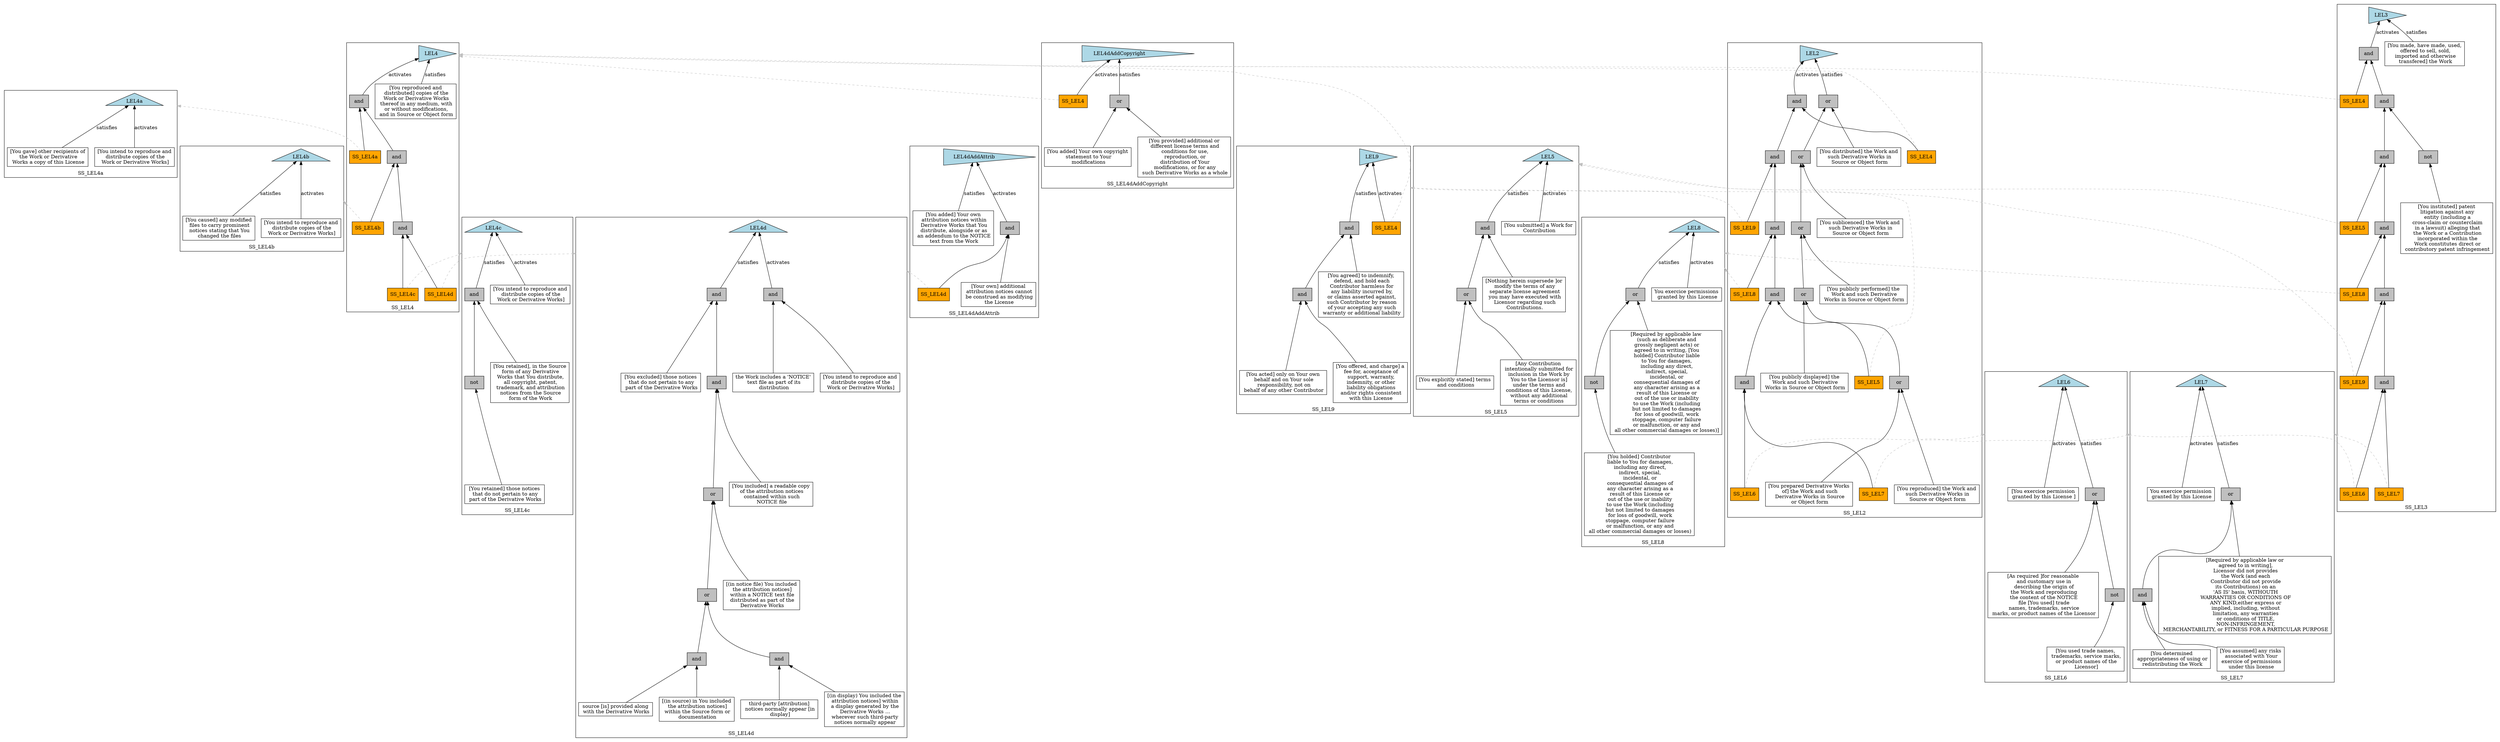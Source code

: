 digraph G {
rankdir=BT
overlap=false
compound=true
ranksep=0.5
subgraph clusterSS_LEL4 {
label = "SS_LEL4"
LEL4 [shape=triangle, orientation=270, style=filled, fillcolor=lightblue, label="LEL4", tooltip="4. Redistribution. You may reproduce and distribute copies of the Work or Derivative Works thereof in any medium, with or without modifications, and in Source or Object form, provided that You meet the following conditions:"];
LEL4_1 [shape=box, label="[You reproduced and\n distributed] copies of the\n Work or Derivative Works\n thereof in any medium, with\n or without modifications,\n and in Source or Object form"];
LEL4_1 -> LEL4[label="satisfies"];
LEL4_2 [shape=box, label="and", style=filled, fillcolor=grey];
LEL4_2 -> LEL4[label="activates"];
LEL4_3 [shape=box, label="SS_LEL4a", style=filled, fillcolor=orange];
LEL4_3 -> LEL4_2;
LEL4_4 [shape=box, label="and", style=filled, fillcolor=grey];
LEL4_4 -> LEL4_2;
LEL4_5 [shape=box, label="SS_LEL4b", style=filled, fillcolor=orange];
LEL4_5 -> LEL4_4;
LEL4_6 [shape=box, label="and", style=filled, fillcolor=grey];
LEL4_6 -> LEL4_4;
LEL4_7 [shape=box, label="SS_LEL4c", style=filled, fillcolor=orange];
LEL4_7 -> LEL4_6;
LEL4_8 [shape=box, label="SS_LEL4d", style=filled, fillcolor=orange];
LEL4_8 -> LEL4_6;
}
subgraph clusterSS_LEL4a {
label = "SS_LEL4a"
LEL4a [shape=triangle, orientation=0, style=filled, fillcolor=lightblue, label="LEL4a", tooltip="4(a) You must give any other recipients of the Work or Derivative Works a copy of this License;"];
LEL4a_9 [shape=box, label="[You gave] other recipients of\n the Work or Derivative\n Works a copy of this License"];
LEL4a_9 -> LEL4a[label="satisfies"];
LEL4a_10 [shape=box, label="[You intend to reproduce and\n distribute copies of the\n Work or Derivative Works]"];
LEL4a_10 -> LEL4a[label="activates"];
}
subgraph clusterSS_LEL4b {
label = "SS_LEL4b"
LEL4b [shape=triangle, orientation=0, style=filled, fillcolor=lightblue, label="LEL4b", tooltip="4(b) You must cause any modified files to carry prominent notices stating that You changed the files;"];
LEL4b_11 [shape=box, label="[You caused] any modified\n files to carry prominent\n notices stating that You\n changed the files"];
LEL4b_11 -> LEL4b[label="satisfies"];
LEL4b_12 [shape=box, label="[You intend to reproduce and\n distribute copies of the\n Work or Derivative Works]"];
LEL4b_12 -> LEL4b[label="activates"];
}
subgraph clusterSS_LEL4c {
label = "SS_LEL4c"
LEL4c [shape=triangle, orientation=0, style=filled, fillcolor=lightblue, label="LEL4c", tooltip="4(c) You must retain, in the Source form of any Derivative Works that You distribute, all copyright, patent, trademark, and attribution notices from the Source form of the Work, excluding those notices that do not pertain to any part of the Derivative Works;"];
LEL4c_13 [shape=box, label="and", style=filled, fillcolor=grey];
LEL4c_13 -> LEL4c[label="satisfies"];
LEL4c_14 [shape=box, label="[You retained], in the Source\n form of any Derivative\n Works that You distribute,\n all copyright, patent,\n trademark, and attribution\n notices from the Source\n form of the Work"];
LEL4c_14 -> LEL4c_13;
LEL4c_15 [shape=box, label="not", style=filled, fillcolor=grey];
LEL4c_15 -> LEL4c_13;
LEL4c_16 [shape=box, label="[You retained] those notices\n that do not pertain to any\n part of the Derivative Works"];
LEL4c_16 -> LEL4c_15;
LEL4c_17 [shape=box, label="[You intend to reproduce and\n distribute copies of the\n Work or Derivative Works]"];
LEL4c_17 -> LEL4c[label="activates"];
}
subgraph clusterSS_LEL4d {
label = "SS_LEL4d"
LEL4d [shape=triangle, orientation=0, style=filled, fillcolor=lightblue, label="LEL4d", tooltip="4(d) If the Work includes a 'NOTICE' text file as part of its distribution, then any Derivative Works that You distribute must include a readable copy of the attribution notices contained within such NOTICE file, excluding those notices that do not pertain to any part of the Derivative Works, in at least one of the following places: within a NOTICE text file distributed as part of the Derivative Works; within the Source form or documentation, if provided along with the Derivative Works; or, within a display generated by the Derivative Works, if and wherever such third-party notices normally appear. The contents of the NOTICE file are for informational purposes only and do not modify the License. You may add Your own attribution notices within Derivative Works that You distribute, alongside or as an addendum to the NOTICE text from the Work, provided that such additional attribution notices cannot be construed as modifying the License."];
LEL4d_18 [shape=box, label="and", style=filled, fillcolor=grey];
LEL4d_18 -> LEL4d[label="satisfies"];
LEL4d_19 [shape=box, label="and", style=filled, fillcolor=grey];
LEL4d_19 -> LEL4d_18;
LEL4d_20 [shape=box, label="[You included] a readable copy\n of the attribution notices\n contained within such\n NOTICE file"];
LEL4d_20 -> LEL4d_19;
LEL4d_21 [shape=box, label="or", style=filled, fillcolor=grey];
LEL4d_21 -> LEL4d_19;
LEL4d_22 [shape=box, label="[(in notice file) You included\n the attribution notices]\n within a NOTICE text file\n distributed as part of the\n Derivative Works"];
LEL4d_22 -> LEL4d_21;
LEL4d_23 [shape=box, label="or", style=filled, fillcolor=grey];
LEL4d_23 -> LEL4d_21;
LEL4d_24 [shape=box, label="and", style=filled, fillcolor=grey];
LEL4d_24 -> LEL4d_23;
LEL4d_25 [shape=box, label="[(in source) in You included\n the attribution notices]\n within the Source form or\n documentation"];
LEL4d_25 -> LEL4d_24;
LEL4d_26 [shape=box, label="source [is] provided along\n with the Derivative Works"];
LEL4d_26 -> LEL4d_24;
LEL4d_27 [shape=box, label="and", style=filled, fillcolor=grey];
LEL4d_27 -> LEL4d_23;
LEL4d_28 [shape=box, label="[(in display) You included the\n attribution notices] within\n a display generated by the\n Derivative Works ...\n wherever such third-party\n notices normally appear"];
LEL4d_28 -> LEL4d_27;
LEL4d_29 [shape=box, label="third-party [attribution]\n notices normally appear [in\n display]"];
LEL4d_29 -> LEL4d_27;
LEL4d_30 [shape=box, label="[You excluded] those notices\n that do not pertain to any\n part of the Derivative Works"];
LEL4d_30 -> LEL4d_18;
LEL4d_31 [shape=box, label="and", style=filled, fillcolor=grey];
LEL4d_31 -> LEL4d[label="activates"];
LEL4d_32 [shape=box, label="[You intend to reproduce and\n distribute copies of the\n Work or Derivative Works]"];
LEL4d_32 -> LEL4d_31;
LEL4d_33 [shape=box, label="the Work includes a 'NOTICE'\n text file as part of its\n distribution"];
LEL4d_33 -> LEL4d_31;
}
subgraph clusterSS_LEL4dAddAttrib {
label = "SS_LEL4dAddAttrib"
LEL4dAddAttrib [shape=triangle, orientation=270, style=filled, fillcolor=lightblue, label="LEL4dAddAttrib", tooltip="You may add Your own attribution notices within Derivative Works that You distribute, alongside or as an addendum to the NOTICE text from the Work, provided that such additional attribution notices cannot be construed as modifying the License."];
LEL4dAddAttrib_34 [shape=box, label="[You added] Your own\n attribution notices within\n Derivative Works that You\n distribute, alongside or as\n an addendum to the NOTICE\n text from the Work"];
LEL4dAddAttrib_34 -> LEL4dAddAttrib[label="satisfies"];
LEL4dAddAttrib_35 [shape=box, label="and", style=filled, fillcolor=grey];
LEL4dAddAttrib_35 -> LEL4dAddAttrib[label="activates"];
LEL4dAddAttrib_36 [shape=box, label="SS_LEL4d", style=filled, fillcolor=orange];
LEL4dAddAttrib_36 -> LEL4dAddAttrib_35;
LEL4dAddAttrib_37 [shape=box, label="[Your own] additional\n attribution notices cannot\n be construed as modifying\n the License"];
LEL4dAddAttrib_37 -> LEL4dAddAttrib_35;
}
subgraph clusterSS_LEL4dAddCopyright {
label = "SS_LEL4dAddCopyright"
LEL4dAddCopyright [shape=triangle, orientation=270, style=filled, fillcolor=lightblue, label="LEL4dAddCopyright", tooltip="You may add Your own copyright statement to Your modifications and may provide additional or different license terms and conditions for use, reproduction, or distribution of Your modifications, or for any such Derivative Works as a whole, provided Your use, reproduction, and distribution of the Work otherwise complies with the conditions stated in this License."];
LEL4dAddCopyright_38 [shape=box, label="or", style=filled, fillcolor=grey];
LEL4dAddCopyright_38 -> LEL4dAddCopyright[label="satisfies"];
LEL4dAddCopyright_39 [shape=box, label="[You added] Your own copyright\n statement to Your\n modifications"];
LEL4dAddCopyright_39 -> LEL4dAddCopyright_38;
LEL4dAddCopyright_40 [shape=box, label="[You provided] additional or\n different license terms and\n conditions for use,\n reproduction, or\n distribution of Your\n modifications, or for any\n such Derivative Works as a whole"];
LEL4dAddCopyright_40 -> LEL4dAddCopyright_38;
LEL4dAddCopyright_41 [shape=box, label="SS_LEL4", style=filled, fillcolor=orange];
LEL4dAddCopyright_41 -> LEL4dAddCopyright[label="activates"];
}
subgraph clusterSS_LEL2 {
label = "SS_LEL2"
LEL2 [shape=triangle, orientation=270, style=filled, fillcolor=lightblue, label="LEL2", tooltip="Grant of Copyright License. Subject to the terms and conditions of this License, each Contributor hereby grants to You a perpetual, worldwide, non-exclusive, no-charge, royalty-free, irrevocable copyright license to reproduce, prepare Derivative Works of, publicly display, publicly perform, sublicense, and distribute the Work and such Derivative Works in Source or Object form."];
LEL2_42 [shape=box, label="or", style=filled, fillcolor=grey];
LEL2_42 -> LEL2[label="satisfies"];
LEL2_43 [shape=box, label="or", style=filled, fillcolor=grey];
LEL2_43 -> LEL2_42;
LEL2_44 [shape=box, label="or", style=filled, fillcolor=grey];
LEL2_44 -> LEL2_43;
LEL2_45 [shape=box, label="or", style=filled, fillcolor=grey];
LEL2_45 -> LEL2_44;
LEL2_46 [shape=box, label="or", style=filled, fillcolor=grey];
LEL2_46 -> LEL2_45;
LEL2_47 [shape=box, label="[You reproduced] the Work and\n such Derivative Works in\n Source or Object form"];
LEL2_47 -> LEL2_46;
LEL2_48 [shape=box, label="[You prepared Derivative Works\n of] the Work and such\n Derivative Works in Source\n or Object form"];
LEL2_48 -> LEL2_46;
LEL2_49 [shape=box, label="[You publicly displayed] the\n Work and such Derivative\n Works in Source or Object form"];
LEL2_49 -> LEL2_45;
LEL2_50 [shape=box, label="[You publicly performed] the\n Work and such Derivative\n Works in Source or Object form"];
LEL2_50 -> LEL2_44;
LEL2_51 [shape=box, label="[You sublicenced] the Work and\n such Derivative Works in\n Source or Object form"];
LEL2_51 -> LEL2_43;
LEL2_52 [shape=box, label="[You distributed] the Work and\n such Derivative Works in\n Source or Object form"];
LEL2_52 -> LEL2_42;
LEL2_53 [shape=box, label="and", style=filled, fillcolor=grey];
LEL2_53 -> LEL2[label="activates"];
LEL2_54 [shape=box, label="SS_LEL4", style=filled, fillcolor=orange];
LEL2_54 -> LEL2_53;
LEL2_55 [shape=box, label="and", style=filled, fillcolor=grey];
LEL2_55 -> LEL2_53;
LEL2_56 [shape=box, label="and", style=filled, fillcolor=grey];
LEL2_56 -> LEL2_55;
LEL2_57 [shape=box, label="and", style=filled, fillcolor=grey];
LEL2_57 -> LEL2_56;
LEL2_58 [shape=box, label="SS_LEL5", style=filled, fillcolor=orange];
LEL2_58 -> LEL2_57;
LEL2_59 [shape=box, label="and", style=filled, fillcolor=grey];
LEL2_59 -> LEL2_57;
LEL2_60 [shape=box, label="SS_LEL6", style=filled, fillcolor=orange];
LEL2_60 -> LEL2_59;
LEL2_61 [shape=box, label="SS_LEL7", style=filled, fillcolor=orange];
LEL2_61 -> LEL2_59;
LEL2_62 [shape=box, label="SS_LEL8", style=filled, fillcolor=orange];
LEL2_62 -> LEL2_56;
LEL2_63 [shape=box, label="SS_LEL9", style=filled, fillcolor=orange];
LEL2_63 -> LEL2_55;
}
subgraph clusterSS_LEL3 {
label = "SS_LEL3"
LEL3 [shape=triangle, orientation=270, style=filled, fillcolor=lightblue, label="LEL3", tooltip="Grant of Patent License. Subject to the terms and conditions of this License, each Contributor hereby grants to You a perpetual, worldwide, non-exclusive, no-charge, royalty-free, irrevocable (except as stated in this section) patent license to make, have made, use, offer to sell, sell, import, and otherwise transfer the Work, where such license applies only to those patent claims licensable by such Contributor that are necessarily infringed by their Contribution(s) alone or by combination of their Contribution(s) with the Work to which such Contribution(s) was submitted.If You institute patent litigation against any entity (including a cross-claim or counterclaim in a lawsuit) alleging that the Work or a Contribution incorporated within the Work constitutes direct or contributory patent infringement, then any patent licenses granted to You under this License for that Work shall terminate as of the date such litigation is filed."];
LEL3_64 [shape=box, label="[You made, have made, used,\n offered to sell, sold,\n imported and otherwise\n transfered] the Work"];
LEL3_64 -> LEL3[label="satisfies"];
LEL3_65 [shape=box, label="and", style=filled, fillcolor=grey];
LEL3_65 -> LEL3[label="activates"];
LEL3_66 [shape=box, label="SS_LEL4", style=filled, fillcolor=orange];
LEL3_66 -> LEL3_65;
LEL3_67 [shape=box, label="and", style=filled, fillcolor=grey];
LEL3_67 -> LEL3_65;
LEL3_68 [shape=box, label="and", style=filled, fillcolor=grey];
LEL3_68 -> LEL3_67;
LEL3_69 [shape=box, label="and", style=filled, fillcolor=grey];
LEL3_69 -> LEL3_68;
LEL3_70 [shape=box, label="and", style=filled, fillcolor=grey];
LEL3_70 -> LEL3_69;
LEL3_71 [shape=box, label="SS_LEL9", style=filled, fillcolor=orange];
LEL3_71 -> LEL3_70;
LEL3_72 [shape=box, label="and", style=filled, fillcolor=grey];
LEL3_72 -> LEL3_70;
LEL3_73 [shape=box, label="SS_LEL6", style=filled, fillcolor=orange];
LEL3_73 -> LEL3_72;
LEL3_74 [shape=box, label="SS_LEL7", style=filled, fillcolor=orange];
LEL3_74 -> LEL3_72;
LEL3_75 [shape=box, label="SS_LEL8", style=filled, fillcolor=orange];
LEL3_75 -> LEL3_69;
LEL3_76 [shape=box, label="SS_LEL5", style=filled, fillcolor=orange];
LEL3_76 -> LEL3_68;
LEL3_77 [shape=box, label="not", style=filled, fillcolor=grey];
LEL3_77 -> LEL3_67;
LEL3_78 [shape=box, label="[You instituted] patent\n litigation against any\n entity (including a\n cross-claim or counterclaim\n in a lawsuit) alleging that\n the Work or a Contribution\n incorporated within the\n Work constitutes direct or\n contributory patent infringement"];
LEL3_78 -> LEL3_77;
}
subgraph clusterSS_LEL5 {
label = "SS_LEL5"
LEL5 [shape=triangle, orientation=0, style=filled, fillcolor=lightblue, label="LEL5", tooltip="Submission of Contributions. Unless You explicitly state otherwise, any Contribution intentionally submitted for inclusion in the Work by You to the Licensor shall be under the terms and conditions of this License, without any additional terms or conditions. Notwithstanding the above, nothing herein shall supersede or modify the terms of any separate license agreement you may have executed with Licensor regarding such Contributions."];
LEL5_79 [shape=box, label="and", style=filled, fillcolor=grey];
LEL5_79 -> LEL5[label="satisfies"];
LEL5_80 [shape=box, label="or", style=filled, fillcolor=grey];
LEL5_80 -> LEL5_79;
LEL5_81 [shape=box, label="[Any Contribution\n intentionally submitted for\n inclusion in the Work by\n You to the Licensor is]\n under the terms and\n conditions of this License,\n without any additional\n terms or conditions"];
LEL5_81 -> LEL5_80;
LEL5_82 [shape=box, label="[You explicitly stated] terms\n and conditions"];
LEL5_82 -> LEL5_80;
LEL5_83 [shape=box, label="[Nothing herein supersede ]or\n modify the terms of any\n separate license agreement\n you may have executed with\n Licensor regarding such\n Contributions."];
LEL5_83 -> LEL5_79;
LEL5_84 [shape=box, label="[You submitted] a Work for\n Contribution"];
LEL5_84 -> LEL5[label="activates"];
}
subgraph clusterSS_LEL6 {
label = "SS_LEL6"
LEL6 [shape=triangle, orientation=0, style=filled, fillcolor=lightblue, label="LEL6", tooltip="Trademarks. This License does not grant permission to use the trade names, trademarks, service marks, or product names of the Licensor, except as required for reasonable and customary use in describing the origin of the Work and reproducing the content of the NOTICE file"];
LEL6_85 [shape=box, label="or", style=filled, fillcolor=grey];
LEL6_85 -> LEL6[label="satisfies"];
LEL6_86 [shape=box, label="not", style=filled, fillcolor=grey];
LEL6_86 -> LEL6_85;
LEL6_87 [shape=box, label="[You used trade names,\n trademarks, service marks,\n or product names of the\n Licensor]"];
LEL6_87 -> LEL6_86;
LEL6_88 [shape=box, label="[As required ]for reasonable\n and customary use in\n describing the origin of\n the Work and reproducing\n the content of the NOTICE\n file [You used] trade\n names, trademarks, service\n marks, or product names of the Licensor"];
LEL6_88 -> LEL6_85;
LEL6_89 [shape=box, label="[You exercice permission\n granted by this License ]"];
LEL6_89 -> LEL6[label="activates"];
}
subgraph clusterSS_LEL7 {
label = "SS_LEL7"
LEL7 [shape=triangle, orientation=0, style=filled, fillcolor=lightblue, label="LEL7", tooltip="Disclaimer of Warranty. Unless required by applicable law or agreed to in writing, Licensor provides the Work (and each Contributor provides its Contributions) on an 'AS IS' BASIS, WITHOUT WARRANTIES OR CONDITIONS OF ANY KIND, either express or implied, including, without limitation, any warranties or conditions of TITLE, NON-INFRINGEMENT, MERCHANTABILITY, or FITNESS FOR A PARTICULAR PURPOSE. You are solely responsible for determining the appropriateness of using or redistributing the Work and assume any risks associated with Your exercise of permissions under this License."];
LEL7_90 [shape=box, label="or", style=filled, fillcolor=grey];
LEL7_90 -> LEL7[label="satisfies"];
LEL7_91 [shape=box, label="[Required by applicable law or\n agreed to in writing],\n Licensor did not provides\n the Work (and each\n Contributor did not provide\n its Contributions) on an\n 'AS IS' basis, WITHOUTH\n WARRANTIES OR CONDITIONS OF\n ANY KIND,either express or\n implied, including, without\n limitation, any warranties\n or conditions of TITLE,\n NON-INFRINGEMENT,\n MERCHANTABILITY, or FITNESS FOR A PARTICULAR PURPOSE"];
LEL7_91 -> LEL7_90;
LEL7_92 [shape=box, label="and", style=filled, fillcolor=grey];
LEL7_92 -> LEL7_90;
LEL7_93 [shape=box, label="[You determined\n appropriateness of using or\n redistributing the Work"];
LEL7_93 -> LEL7_92;
LEL7_94 [shape=box, label="[You assumed] any risks\n associated with Your\n exercice of permissions\n under this license"];
LEL7_94 -> LEL7_92;
LEL7_95 [shape=box, label="You exercice permission\n granted by this License"];
LEL7_95 -> LEL7[label="activates"];
}
subgraph clusterSS_LEL8 {
label = "SS_LEL8"
LEL8 [shape=triangle, orientation=0, style=filled, fillcolor=lightblue, label="LEL8", tooltip="Limitation of Liability. In no event and under no legal theory, whether in tort (including negligence), contract, or otherwise, unless required by applicable law (such as deliberate and grossly negligent acts) or agreed to in writing, shall any Contributor be liable to You for damages, including any direct, indirect, special, incidental, or consequential damages of any character arising as a result of this License or out of the use or inability to use the Work (including but not limited to damages for loss of goodwill, work stoppage, computer failure or malfunction, or any and all other commercial damages or losses), even if such Contributor has been advised of the possibility of such damages."];
LEL8_96 [shape=box, label="or", style=filled, fillcolor=grey];
LEL8_96 -> LEL8[label="satisfies"];
LEL8_97 [shape=box, label="[Required by applicable law\n (such as deliberate and\n grossly negligent acts) or\n agreed to in writing, [You\n holded] Contributor liable\n to You for damages,\n including any direct,\n indirect, special,\n incidental, or\n consequential damages of\n any character arising as a\n result of this License or\n out of the use or inability\n to use the Work (including\n but not limited to damages\n for loss of goodwill, work\n stoppage, computer failure\n or malfunction, or any and\n all other commercial damages or losses)]"];
LEL8_97 -> LEL8_96;
LEL8_98 [shape=box, label="not", style=filled, fillcolor=grey];
LEL8_98 -> LEL8_96;
LEL8_99 [shape=box, label="[You holded] Contributor\n liable to You for damages,\n including any direct,\n indirect, special,\n incidental, or\n consequential damages of\n any character arising as a\n result of this License or\n out of the use or inability\n to use the Work (including\n but not limited to damages\n for loss of goodwill, work\n stoppage, computer failure\n or malfunction, or any and\n all other commercial damages or losses)"];
LEL8_99 -> LEL8_98;
LEL8_100 [shape=box, label="You exercice permissions\n granted by this License"];
LEL8_100 -> LEL8[label="activates"];
}
subgraph clusterSS_LEL9 {
label = "SS_LEL9"
LEL9 [shape=triangle, orientation=270, style=filled, fillcolor=lightblue, label="LEL9", tooltip="Accepting Warranty or Additional Liability. While redistributing the Work or Derivative Works thereof, You may choose to offer,and charge a fee for, acceptance of support, warranty, indemnity,or other liability obligations and/or rights consistent with this License. However, in accepting such obligations, You may act only on Your own behalf and on Your sole responsibility, not on behalf of any other Contributor, and only if You agree to indemnify, defend, and hold each Contributor harmless for any liability incurred by, or claims asserted against, such Contributor by reason of your accepting any such warranty or additional liability."];
LEL9_101 [shape=box, label="and", style=filled, fillcolor=grey];
LEL9_101 -> LEL9[label="satisfies"];
LEL9_102 [shape=box, label="and", style=filled, fillcolor=grey];
LEL9_102 -> LEL9_101;
LEL9_103 [shape=box, label="[You offered, and charge] a\n fee for, acceptance of\n support, warranty,\n indemnity, or other\n liability obligations\n and/or rights consistent\n with this License"];
LEL9_103 -> LEL9_102;
LEL9_104 [shape=box, label="[You acted] only on Your own\n behalf and on Your sole\n responsibility, not on\n behalf of any other Contributor"];
LEL9_104 -> LEL9_102;
LEL9_105 [shape=box, label="[You agreed] to indemnify,\n defend, and hold each\n Contributor harmless for\n any liability incurred by,\n or claims asserted against,\n such Contributor by reason\n of your accepting any such\n warranty or additional liability"];
LEL9_105 -> LEL9_101;
LEL9_106 [shape=box, label="SS_LEL4", style=filled, fillcolor=orange];
LEL9_106 -> LEL9[label="activates"];
}
LEL4_3 -> LEL4a[color=grey, style=dashed, lhead=clusterSS_LEL4a];
LEL4_5 -> LEL4b[color=grey, style=dashed, lhead=clusterSS_LEL4b];
LEL4_7 -> LEL4c[color=grey, style=dashed, lhead=clusterSS_LEL4c];
LEL4_8 -> LEL4d[color=grey, style=dashed, lhead=clusterSS_LEL4d];
LEL4dAddAttrib_36 -> LEL4d[color=grey, style=dashed, lhead=clusterSS_LEL4d];
LEL4dAddCopyright_41 -> LEL4[color=grey, style=dashed, lhead=clusterSS_LEL4];
LEL2_54 -> LEL4[color=grey, style=dashed, lhead=clusterSS_LEL4];
LEL2_58 -> LEL5[color=grey, style=dashed, lhead=clusterSS_LEL5];
LEL2_60 -> LEL6[color=grey, style=dashed, lhead=clusterSS_LEL6];
LEL2_61 -> LEL7[color=grey, style=dashed, lhead=clusterSS_LEL7];
LEL2_62 -> LEL8[color=grey, style=dashed, lhead=clusterSS_LEL8];
LEL2_63 -> LEL9[color=grey, style=dashed, lhead=clusterSS_LEL9];
LEL3_66 -> LEL4[color=grey, style=dashed, lhead=clusterSS_LEL4];
LEL3_71 -> LEL9[color=grey, style=dashed, lhead=clusterSS_LEL9];
LEL3_73 -> LEL6[color=grey, style=dashed, lhead=clusterSS_LEL6];
LEL3_74 -> LEL7[color=grey, style=dashed, lhead=clusterSS_LEL7];
LEL3_75 -> LEL8[color=grey, style=dashed, lhead=clusterSS_LEL8];
LEL3_76 -> LEL5[color=grey, style=dashed, lhead=clusterSS_LEL5];
LEL9_106 -> LEL4[color=grey, style=dashed, lhead=clusterSS_LEL4];
}
